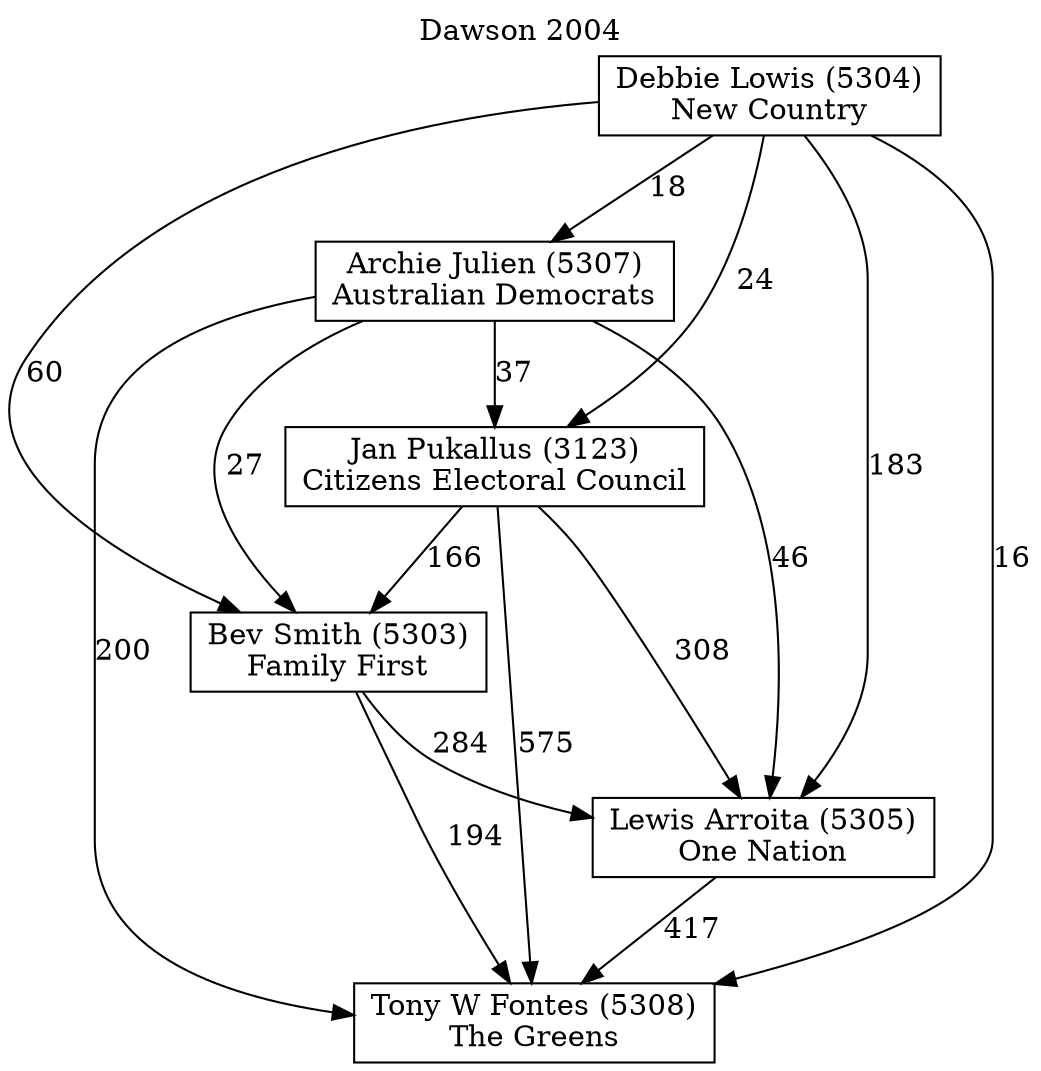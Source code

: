 // House preference flow
digraph "Tony W Fontes (5308)_Dawson_2004" {
	graph [label="Dawson 2004" labelloc=t mclimit=10]
	node [shape=box]
	"Archie Julien (5307)" [label="Archie Julien (5307)
Australian Democrats"]
	"Bev Smith (5303)" [label="Bev Smith (5303)
Family First"]
	"Debbie Lowis (5304)" [label="Debbie Lowis (5304)
New Country"]
	"Jan Pukallus (3123)" [label="Jan Pukallus (3123)
Citizens Electoral Council"]
	"Lewis Arroita (5305)" [label="Lewis Arroita (5305)
One Nation"]
	"Tony W Fontes (5308)" [label="Tony W Fontes (5308)
The Greens"]
	"Archie Julien (5307)" -> "Bev Smith (5303)" [label=27]
	"Archie Julien (5307)" -> "Jan Pukallus (3123)" [label=37]
	"Archie Julien (5307)" -> "Lewis Arroita (5305)" [label=46]
	"Archie Julien (5307)" -> "Tony W Fontes (5308)" [label=200]
	"Bev Smith (5303)" -> "Lewis Arroita (5305)" [label=284]
	"Bev Smith (5303)" -> "Tony W Fontes (5308)" [label=194]
	"Debbie Lowis (5304)" -> "Archie Julien (5307)" [label=18]
	"Debbie Lowis (5304)" -> "Bev Smith (5303)" [label=60]
	"Debbie Lowis (5304)" -> "Jan Pukallus (3123)" [label=24]
	"Debbie Lowis (5304)" -> "Lewis Arroita (5305)" [label=183]
	"Debbie Lowis (5304)" -> "Tony W Fontes (5308)" [label=16]
	"Jan Pukallus (3123)" -> "Bev Smith (5303)" [label=166]
	"Jan Pukallus (3123)" -> "Lewis Arroita (5305)" [label=308]
	"Jan Pukallus (3123)" -> "Tony W Fontes (5308)" [label=575]
	"Lewis Arroita (5305)" -> "Tony W Fontes (5308)" [label=417]
}
